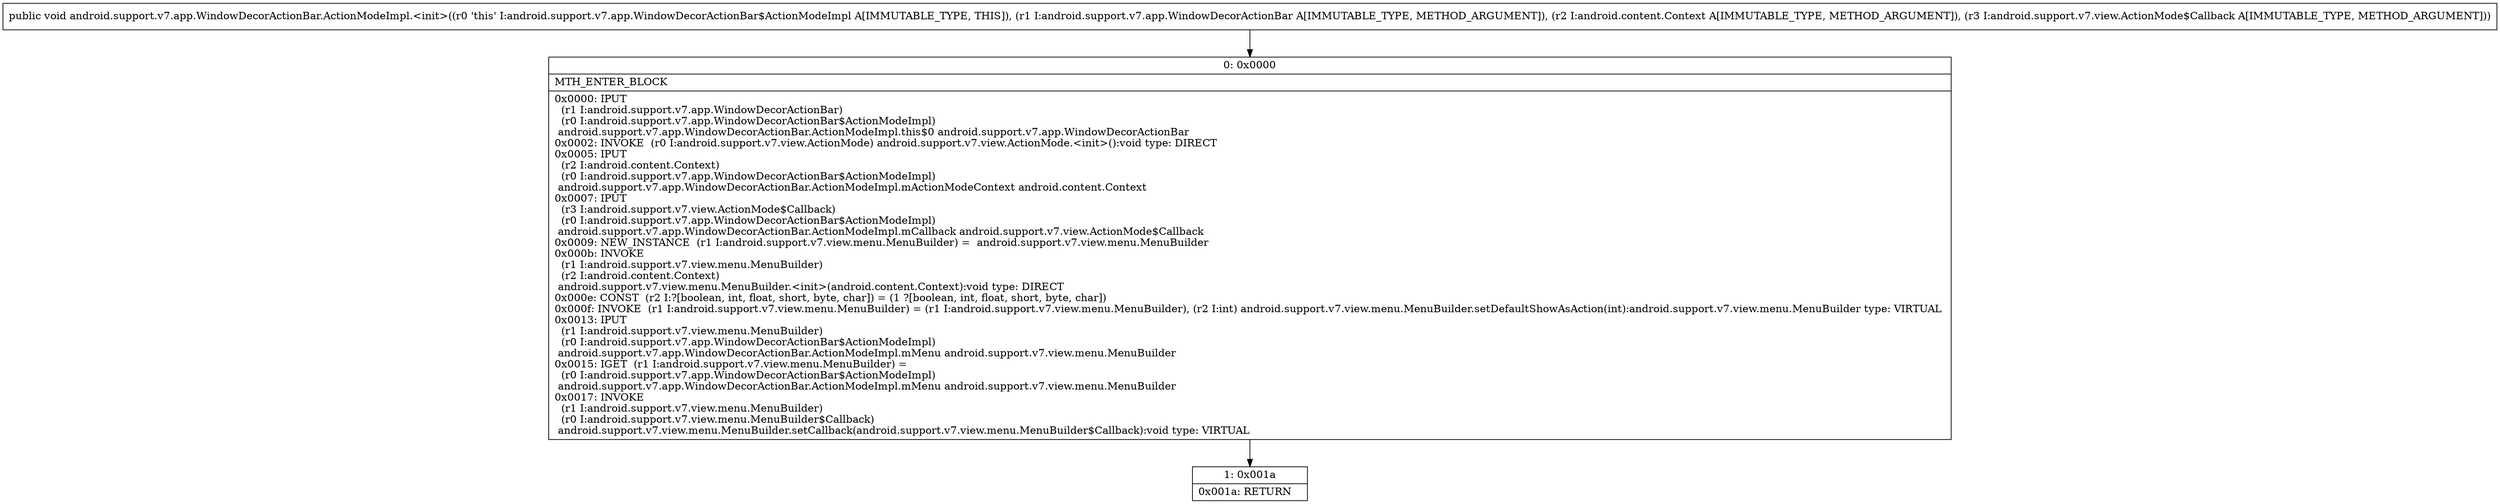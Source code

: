 digraph "CFG forandroid.support.v7.app.WindowDecorActionBar.ActionModeImpl.\<init\>(Landroid\/support\/v7\/app\/WindowDecorActionBar;Landroid\/content\/Context;Landroid\/support\/v7\/view\/ActionMode$Callback;)V" {
Node_0 [shape=record,label="{0\:\ 0x0000|MTH_ENTER_BLOCK\l|0x0000: IPUT  \l  (r1 I:android.support.v7.app.WindowDecorActionBar)\l  (r0 I:android.support.v7.app.WindowDecorActionBar$ActionModeImpl)\l android.support.v7.app.WindowDecorActionBar.ActionModeImpl.this$0 android.support.v7.app.WindowDecorActionBar \l0x0002: INVOKE  (r0 I:android.support.v7.view.ActionMode) android.support.v7.view.ActionMode.\<init\>():void type: DIRECT \l0x0005: IPUT  \l  (r2 I:android.content.Context)\l  (r0 I:android.support.v7.app.WindowDecorActionBar$ActionModeImpl)\l android.support.v7.app.WindowDecorActionBar.ActionModeImpl.mActionModeContext android.content.Context \l0x0007: IPUT  \l  (r3 I:android.support.v7.view.ActionMode$Callback)\l  (r0 I:android.support.v7.app.WindowDecorActionBar$ActionModeImpl)\l android.support.v7.app.WindowDecorActionBar.ActionModeImpl.mCallback android.support.v7.view.ActionMode$Callback \l0x0009: NEW_INSTANCE  (r1 I:android.support.v7.view.menu.MenuBuilder) =  android.support.v7.view.menu.MenuBuilder \l0x000b: INVOKE  \l  (r1 I:android.support.v7.view.menu.MenuBuilder)\l  (r2 I:android.content.Context)\l android.support.v7.view.menu.MenuBuilder.\<init\>(android.content.Context):void type: DIRECT \l0x000e: CONST  (r2 I:?[boolean, int, float, short, byte, char]) = (1 ?[boolean, int, float, short, byte, char]) \l0x000f: INVOKE  (r1 I:android.support.v7.view.menu.MenuBuilder) = (r1 I:android.support.v7.view.menu.MenuBuilder), (r2 I:int) android.support.v7.view.menu.MenuBuilder.setDefaultShowAsAction(int):android.support.v7.view.menu.MenuBuilder type: VIRTUAL \l0x0013: IPUT  \l  (r1 I:android.support.v7.view.menu.MenuBuilder)\l  (r0 I:android.support.v7.app.WindowDecorActionBar$ActionModeImpl)\l android.support.v7.app.WindowDecorActionBar.ActionModeImpl.mMenu android.support.v7.view.menu.MenuBuilder \l0x0015: IGET  (r1 I:android.support.v7.view.menu.MenuBuilder) = \l  (r0 I:android.support.v7.app.WindowDecorActionBar$ActionModeImpl)\l android.support.v7.app.WindowDecorActionBar.ActionModeImpl.mMenu android.support.v7.view.menu.MenuBuilder \l0x0017: INVOKE  \l  (r1 I:android.support.v7.view.menu.MenuBuilder)\l  (r0 I:android.support.v7.view.menu.MenuBuilder$Callback)\l android.support.v7.view.menu.MenuBuilder.setCallback(android.support.v7.view.menu.MenuBuilder$Callback):void type: VIRTUAL \l}"];
Node_1 [shape=record,label="{1\:\ 0x001a|0x001a: RETURN   \l}"];
MethodNode[shape=record,label="{public void android.support.v7.app.WindowDecorActionBar.ActionModeImpl.\<init\>((r0 'this' I:android.support.v7.app.WindowDecorActionBar$ActionModeImpl A[IMMUTABLE_TYPE, THIS]), (r1 I:android.support.v7.app.WindowDecorActionBar A[IMMUTABLE_TYPE, METHOD_ARGUMENT]), (r2 I:android.content.Context A[IMMUTABLE_TYPE, METHOD_ARGUMENT]), (r3 I:android.support.v7.view.ActionMode$Callback A[IMMUTABLE_TYPE, METHOD_ARGUMENT])) }"];
MethodNode -> Node_0;
Node_0 -> Node_1;
}


